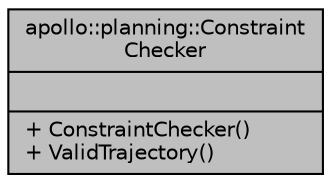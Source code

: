 digraph "apollo::planning::ConstraintChecker"
{
  edge [fontname="Helvetica",fontsize="10",labelfontname="Helvetica",labelfontsize="10"];
  node [fontname="Helvetica",fontsize="10",shape=record];
  Node1 [label="{apollo::planning::Constraint\lChecker\n||+ ConstraintChecker()\l+ ValidTrajectory()\l}",height=0.2,width=0.4,color="black", fillcolor="grey75", style="filled" fontcolor="black"];
}
